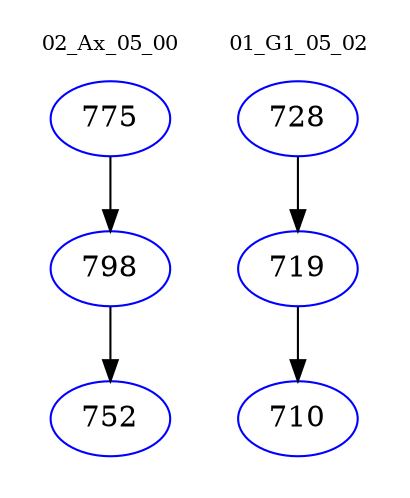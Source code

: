 digraph{
subgraph cluster_0 {
color = white
label = "02_Ax_05_00";
fontsize=10;
T0_775 [label="775", color="blue"]
T0_775 -> T0_798 [color="black"]
T0_798 [label="798", color="blue"]
T0_798 -> T0_752 [color="black"]
T0_752 [label="752", color="blue"]
}
subgraph cluster_1 {
color = white
label = "01_G1_05_02";
fontsize=10;
T1_728 [label="728", color="blue"]
T1_728 -> T1_719 [color="black"]
T1_719 [label="719", color="blue"]
T1_719 -> T1_710 [color="black"]
T1_710 [label="710", color="blue"]
}
}
